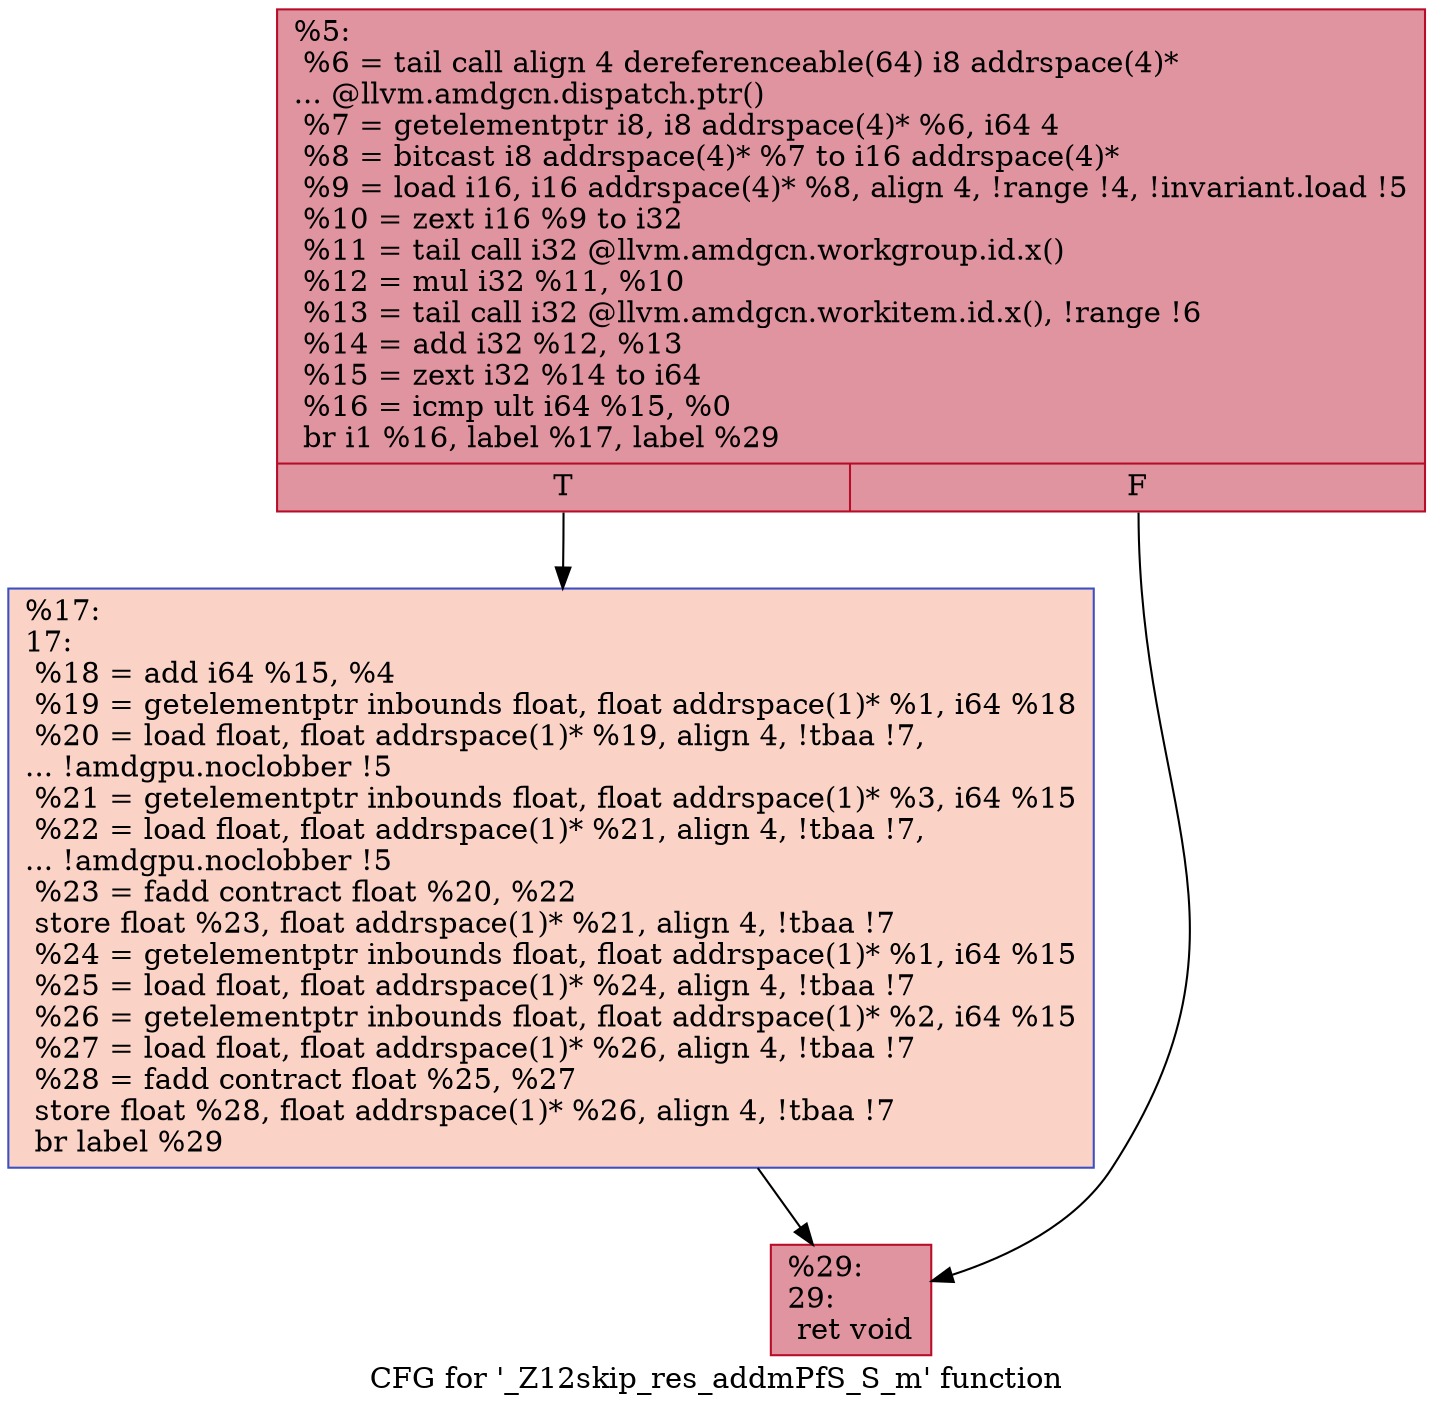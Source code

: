 digraph "CFG for '_Z12skip_res_addmPfS_S_m' function" {
	label="CFG for '_Z12skip_res_addmPfS_S_m' function";

	Node0x5c9b2a0 [shape=record,color="#b70d28ff", style=filled, fillcolor="#b70d2870",label="{%5:\l  %6 = tail call align 4 dereferenceable(64) i8 addrspace(4)*\l... @llvm.amdgcn.dispatch.ptr()\l  %7 = getelementptr i8, i8 addrspace(4)* %6, i64 4\l  %8 = bitcast i8 addrspace(4)* %7 to i16 addrspace(4)*\l  %9 = load i16, i16 addrspace(4)* %8, align 4, !range !4, !invariant.load !5\l  %10 = zext i16 %9 to i32\l  %11 = tail call i32 @llvm.amdgcn.workgroup.id.x()\l  %12 = mul i32 %11, %10\l  %13 = tail call i32 @llvm.amdgcn.workitem.id.x(), !range !6\l  %14 = add i32 %12, %13\l  %15 = zext i32 %14 to i64\l  %16 = icmp ult i64 %15, %0\l  br i1 %16, label %17, label %29\l|{<s0>T|<s1>F}}"];
	Node0x5c9b2a0:s0 -> Node0x5c9bbf0;
	Node0x5c9b2a0:s1 -> Node0x5c9d2e0;
	Node0x5c9bbf0 [shape=record,color="#3d50c3ff", style=filled, fillcolor="#f59c7d70",label="{%17:\l17:                                               \l  %18 = add i64 %15, %4\l  %19 = getelementptr inbounds float, float addrspace(1)* %1, i64 %18\l  %20 = load float, float addrspace(1)* %19, align 4, !tbaa !7,\l... !amdgpu.noclobber !5\l  %21 = getelementptr inbounds float, float addrspace(1)* %3, i64 %15\l  %22 = load float, float addrspace(1)* %21, align 4, !tbaa !7,\l... !amdgpu.noclobber !5\l  %23 = fadd contract float %20, %22\l  store float %23, float addrspace(1)* %21, align 4, !tbaa !7\l  %24 = getelementptr inbounds float, float addrspace(1)* %1, i64 %15\l  %25 = load float, float addrspace(1)* %24, align 4, !tbaa !7\l  %26 = getelementptr inbounds float, float addrspace(1)* %2, i64 %15\l  %27 = load float, float addrspace(1)* %26, align 4, !tbaa !7\l  %28 = fadd contract float %25, %27\l  store float %28, float addrspace(1)* %26, align 4, !tbaa !7\l  br label %29\l}"];
	Node0x5c9bbf0 -> Node0x5c9d2e0;
	Node0x5c9d2e0 [shape=record,color="#b70d28ff", style=filled, fillcolor="#b70d2870",label="{%29:\l29:                                               \l  ret void\l}"];
}
